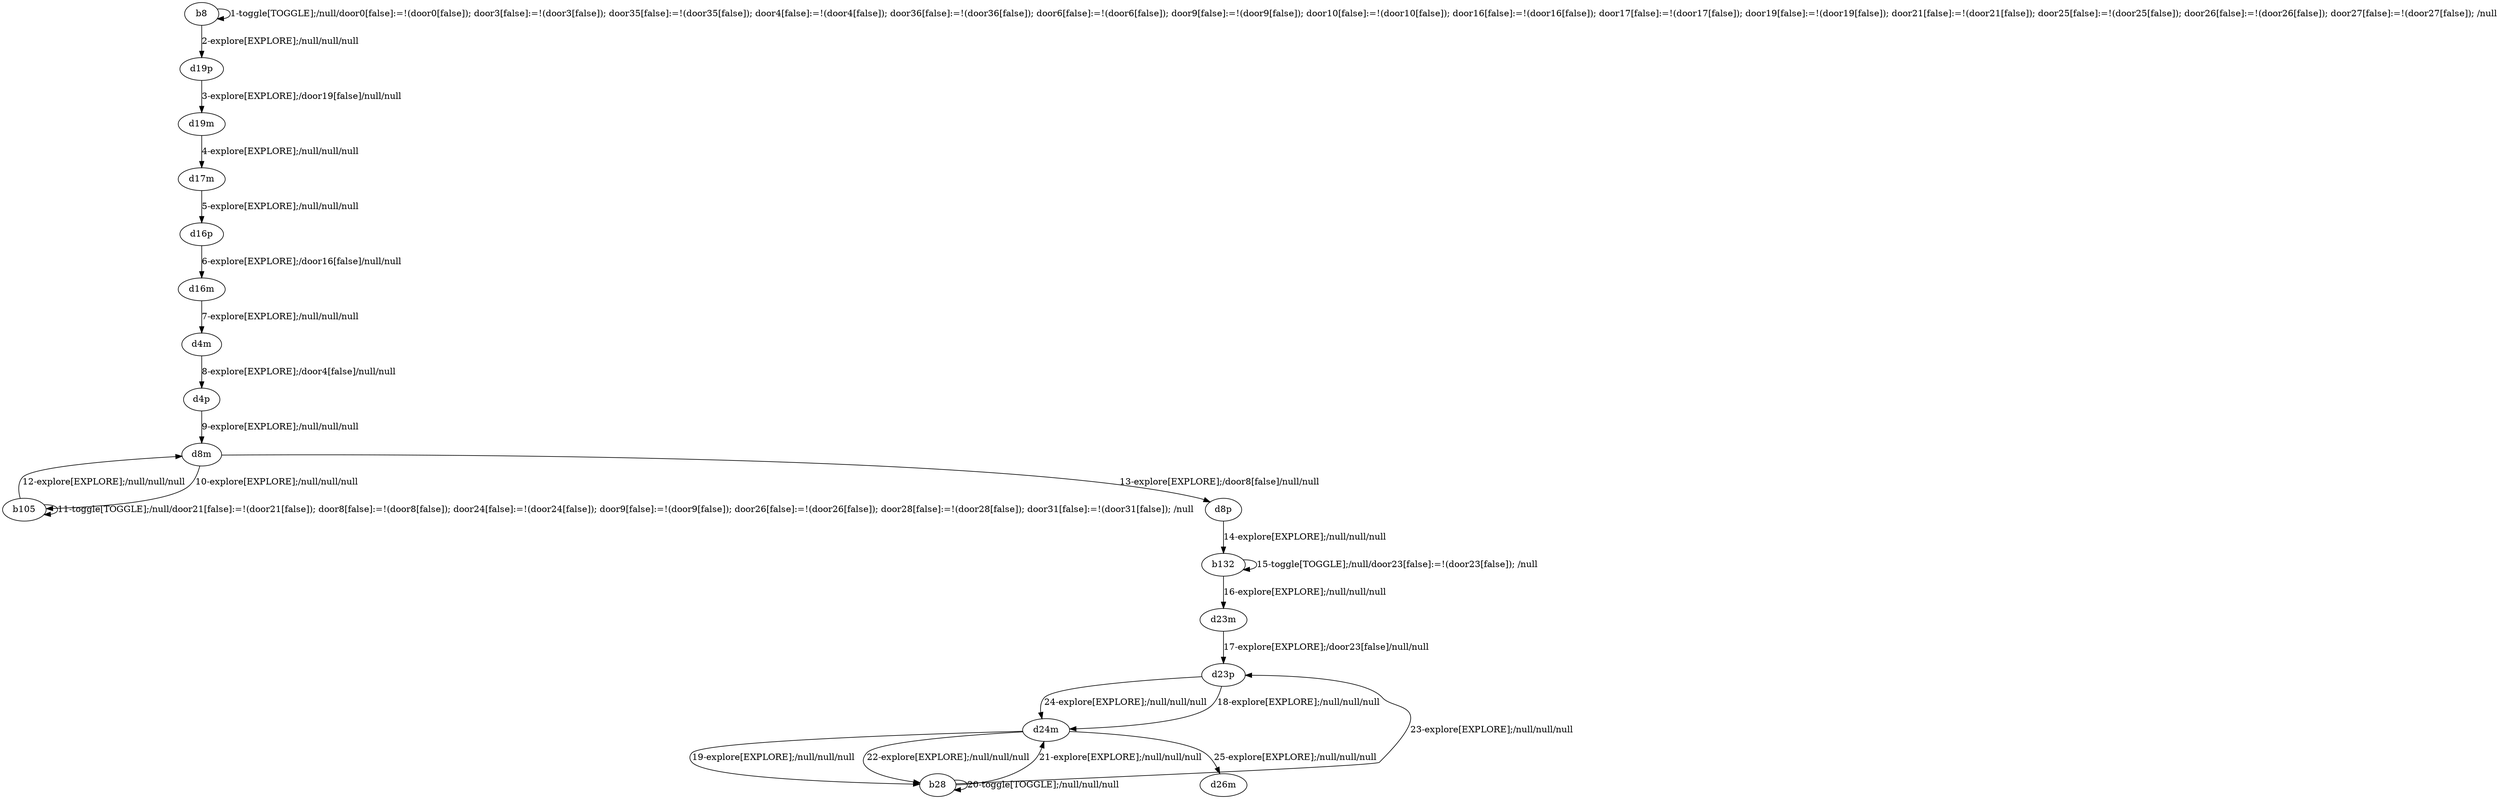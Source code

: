 # Total number of goals covered by this test: 9
# b28 --> d23p
# b132 --> b132
# b28 --> d24m
# b28 --> b28
# b132 --> d23m
# d23p --> d24m
# d24m --> d26m
# d23m --> d23p
# d24m --> b28

digraph g {
"b8" -> "b8" [label = "1-toggle[TOGGLE];/null/door0[false]:=!(door0[false]); door3[false]:=!(door3[false]); door35[false]:=!(door35[false]); door4[false]:=!(door4[false]); door36[false]:=!(door36[false]); door6[false]:=!(door6[false]); door9[false]:=!(door9[false]); door10[false]:=!(door10[false]); door16[false]:=!(door16[false]); door17[false]:=!(door17[false]); door19[false]:=!(door19[false]); door21[false]:=!(door21[false]); door25[false]:=!(door25[false]); door26[false]:=!(door26[false]); door27[false]:=!(door27[false]); /null"];
"b8" -> "d19p" [label = "2-explore[EXPLORE];/null/null/null"];
"d19p" -> "d19m" [label = "3-explore[EXPLORE];/door19[false]/null/null"];
"d19m" -> "d17m" [label = "4-explore[EXPLORE];/null/null/null"];
"d17m" -> "d16p" [label = "5-explore[EXPLORE];/null/null/null"];
"d16p" -> "d16m" [label = "6-explore[EXPLORE];/door16[false]/null/null"];
"d16m" -> "d4m" [label = "7-explore[EXPLORE];/null/null/null"];
"d4m" -> "d4p" [label = "8-explore[EXPLORE];/door4[false]/null/null"];
"d4p" -> "d8m" [label = "9-explore[EXPLORE];/null/null/null"];
"d8m" -> "b105" [label = "10-explore[EXPLORE];/null/null/null"];
"b105" -> "b105" [label = "11-toggle[TOGGLE];/null/door21[false]:=!(door21[false]); door8[false]:=!(door8[false]); door24[false]:=!(door24[false]); door9[false]:=!(door9[false]); door26[false]:=!(door26[false]); door28[false]:=!(door28[false]); door31[false]:=!(door31[false]); /null"];
"b105" -> "d8m" [label = "12-explore[EXPLORE];/null/null/null"];
"d8m" -> "d8p" [label = "13-explore[EXPLORE];/door8[false]/null/null"];
"d8p" -> "b132" [label = "14-explore[EXPLORE];/null/null/null"];
"b132" -> "b132" [label = "15-toggle[TOGGLE];/null/door23[false]:=!(door23[false]); /null"];
"b132" -> "d23m" [label = "16-explore[EXPLORE];/null/null/null"];
"d23m" -> "d23p" [label = "17-explore[EXPLORE];/door23[false]/null/null"];
"d23p" -> "d24m" [label = "18-explore[EXPLORE];/null/null/null"];
"d24m" -> "b28" [label = "19-explore[EXPLORE];/null/null/null"];
"b28" -> "b28" [label = "20-toggle[TOGGLE];/null/null/null"];
"b28" -> "d24m" [label = "21-explore[EXPLORE];/null/null/null"];
"d24m" -> "b28" [label = "22-explore[EXPLORE];/null/null/null"];
"b28" -> "d23p" [label = "23-explore[EXPLORE];/null/null/null"];
"d23p" -> "d24m" [label = "24-explore[EXPLORE];/null/null/null"];
"d24m" -> "d26m" [label = "25-explore[EXPLORE];/null/null/null"];
}